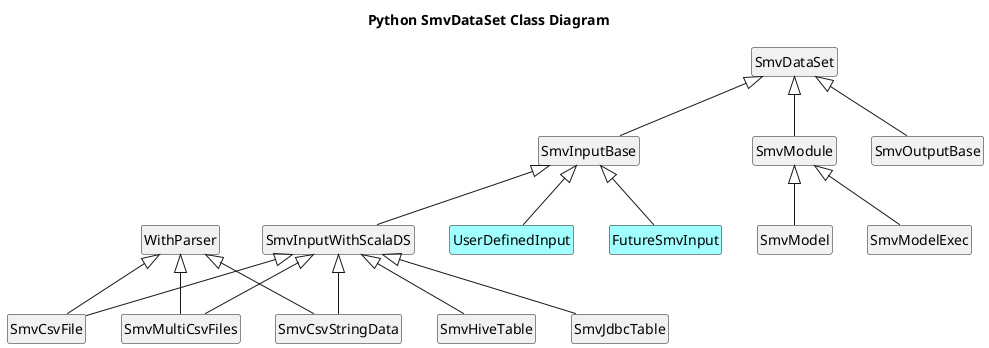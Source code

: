 @startuml

title Python SmvDataSet Class Diagram

hide empty methods
hide empty fields
hide circle

class SmvDataSet
class SmvInputBase extends SmvDataSet
class SmvModule extends SmvDataSet
class SmvOutputBase extends SmvDataSet

class SmvInputWithScalaDS extends SmvInputBase
class UserDefinedInput #A1FFFF extends SmvInputBase
class FutureSmvInput #A1FFFF extends SmvInputBase
class WithParser

class SmvCsvFile extends WithParser, SmvInputWithScalaDS
class SmvMultiCsvFiles extends WithParser, SmvInputWithScalaDS
class SmvCsvStringData extends WithParser, SmvInputWithScalaDS
class SmvJdbcTable extends SmvInputWithScalaDS
class SmvHiveTable extends SmvInputWithScalaDS

class SmvModel extends SmvModule
class SmvModelExec extends SmvModule

@enduml
